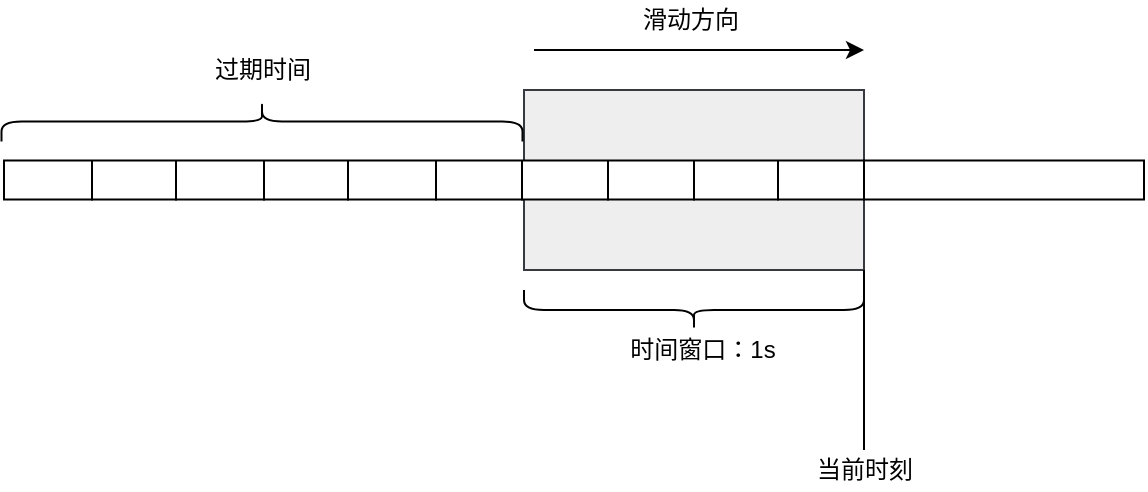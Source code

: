 <mxfile>
    <diagram id="FD3mG_LGwDCiwCLXzvtb" name="第 1 页">
        <mxGraphModel dx="569" dy="474" grid="1" gridSize="10" guides="1" tooltips="1" connect="1" arrows="1" fold="1" page="1" pageScale="1" pageWidth="827" pageHeight="1169" background="#ffffff" math="0" shadow="0">
            <root>
                <mxCell id="0"/>
                <mxCell id="1" parent="0"/>
                <mxCell id="2" value="" style="rounded=0;whiteSpace=wrap;html=1;fillColor=#eeeeee;strokeColor=#36393d;" parent="1" vertex="1">
                    <mxGeometry x="370" y="90" width="170" height="90" as="geometry"/>
                </mxCell>
                <mxCell id="4" value="" style="shape=curlyBracket;whiteSpace=wrap;html=1;rounded=1;rotation=-90;strokeColor=#000000;" parent="1" vertex="1">
                    <mxGeometry x="445" y="115" width="20" height="170" as="geometry"/>
                </mxCell>
                <mxCell id="6" value="时间窗口：1s" style="text;html=1;align=center;verticalAlign=middle;resizable=0;points=[];autosize=1;strokeColor=none;fillColor=none;fontColor=#000000;" parent="1" vertex="1">
                    <mxGeometry x="414" y="210" width="90" height="20" as="geometry"/>
                </mxCell>
                <mxCell id="7" value="" style="shape=table;html=1;whiteSpace=wrap;startSize=0;container=1;collapsible=0;childLayout=tableLayout;fontColor=#000000;strokeColor=#000000;" parent="1" vertex="1">
                    <mxGeometry x="110" y="125.25" width="430" height="19.5" as="geometry"/>
                </mxCell>
                <mxCell id="8" value="" style="shape=partialRectangle;html=1;whiteSpace=wrap;collapsible=0;dropTarget=0;pointerEvents=0;fillColor=none;top=0;left=0;bottom=0;right=0;points=[[0,0.5],[1,0.5]];portConstraint=eastwest;fontColor=#000000;strokeColor=#000000;" parent="7" vertex="1">
                    <mxGeometry width="430" height="20" as="geometry"/>
                </mxCell>
                <mxCell id="9" value="" style="shape=partialRectangle;html=1;whiteSpace=wrap;connectable=0;fillColor=none;top=0;left=0;bottom=0;right=0;overflow=hidden;pointerEvents=1;fontColor=#000000;strokeColor=#000000;" parent="8" vertex="1">
                    <mxGeometry width="44" height="20" as="geometry">
                        <mxRectangle width="44" height="20" as="alternateBounds"/>
                    </mxGeometry>
                </mxCell>
                <mxCell id="10" value="" style="shape=partialRectangle;html=1;whiteSpace=wrap;connectable=0;fillColor=none;top=0;left=0;bottom=0;right=0;overflow=hidden;pointerEvents=1;fontColor=#000000;strokeColor=#000000;" parent="8" vertex="1">
                    <mxGeometry x="44" width="42" height="20" as="geometry">
                        <mxRectangle width="42" height="20" as="alternateBounds"/>
                    </mxGeometry>
                </mxCell>
                <mxCell id="11" value="" style="shape=partialRectangle;html=1;whiteSpace=wrap;connectable=0;fillColor=none;top=0;left=0;bottom=0;right=0;overflow=hidden;pointerEvents=1;fontColor=#000000;strokeColor=#000000;" parent="8" vertex="1">
                    <mxGeometry x="86" width="44" height="20" as="geometry">
                        <mxRectangle width="44" height="20" as="alternateBounds"/>
                    </mxGeometry>
                </mxCell>
                <mxCell id="20" style="shape=partialRectangle;html=1;whiteSpace=wrap;connectable=0;fillColor=none;top=0;left=0;bottom=0;right=0;overflow=hidden;pointerEvents=1;fontColor=#000000;strokeColor=#000000;" parent="8" vertex="1">
                    <mxGeometry x="130" width="42" height="20" as="geometry">
                        <mxRectangle width="42" height="20" as="alternateBounds"/>
                    </mxGeometry>
                </mxCell>
                <mxCell id="21" style="shape=partialRectangle;html=1;whiteSpace=wrap;connectable=0;fillColor=none;top=0;left=0;bottom=0;right=0;overflow=hidden;pointerEvents=1;fontColor=#000000;strokeColor=#000000;" parent="8" vertex="1">
                    <mxGeometry x="172" width="44" height="20" as="geometry">
                        <mxRectangle width="44" height="20" as="alternateBounds"/>
                    </mxGeometry>
                </mxCell>
                <mxCell id="22" style="shape=partialRectangle;html=1;whiteSpace=wrap;connectable=0;fillColor=none;top=0;left=0;bottom=0;right=0;overflow=hidden;pointerEvents=1;fontColor=#000000;strokeColor=#000000;" parent="8" vertex="1">
                    <mxGeometry x="216" width="43" height="20" as="geometry">
                        <mxRectangle width="43" height="20" as="alternateBounds"/>
                    </mxGeometry>
                </mxCell>
                <mxCell id="23" style="shape=partialRectangle;html=1;whiteSpace=wrap;connectable=0;fillColor=none;top=0;left=0;bottom=0;right=0;overflow=hidden;pointerEvents=1;fontColor=#000000;strokeColor=#000000;" parent="8" vertex="1">
                    <mxGeometry x="259" width="43" height="20" as="geometry">
                        <mxRectangle width="43" height="20" as="alternateBounds"/>
                    </mxGeometry>
                </mxCell>
                <mxCell id="24" style="shape=partialRectangle;html=1;whiteSpace=wrap;connectable=0;fillColor=none;top=0;left=0;bottom=0;right=0;overflow=hidden;pointerEvents=1;fontColor=#000000;strokeColor=#000000;" parent="8" vertex="1">
                    <mxGeometry x="302" width="43" height="20" as="geometry">
                        <mxRectangle width="43" height="20" as="alternateBounds"/>
                    </mxGeometry>
                </mxCell>
                <mxCell id="25" style="shape=partialRectangle;html=1;whiteSpace=wrap;connectable=0;fillColor=none;top=0;left=0;bottom=0;right=0;overflow=hidden;pointerEvents=1;fontColor=#000000;strokeColor=#000000;" parent="8" vertex="1">
                    <mxGeometry x="345" width="42" height="20" as="geometry">
                        <mxRectangle width="42" height="20" as="alternateBounds"/>
                    </mxGeometry>
                </mxCell>
                <mxCell id="26" style="shape=partialRectangle;html=1;whiteSpace=wrap;connectable=0;fillColor=none;top=0;left=0;bottom=0;right=0;overflow=hidden;pointerEvents=1;fontColor=#000000;strokeColor=#000000;" parent="8" vertex="1">
                    <mxGeometry x="387" width="43" height="20" as="geometry">
                        <mxRectangle width="43" height="20" as="alternateBounds"/>
                    </mxGeometry>
                </mxCell>
                <mxCell id="27" value="" style="endArrow=none;html=1;fontColor=#000000;entryX=1;entryY=1;entryDx=0;entryDy=0;strokeColor=#000000;" parent="1" target="2" edge="1">
                    <mxGeometry width="50" height="50" relative="1" as="geometry">
                        <mxPoint x="540" y="270" as="sourcePoint"/>
                        <mxPoint x="360" y="160" as="targetPoint"/>
                    </mxGeometry>
                </mxCell>
                <mxCell id="28" value="当前时刻" style="text;html=1;align=center;verticalAlign=middle;resizable=0;points=[];autosize=1;strokeColor=none;fillColor=none;fontColor=#000000;" parent="1" vertex="1">
                    <mxGeometry x="510" y="270" width="60" height="20" as="geometry"/>
                </mxCell>
                <mxCell id="29" value="" style="shape=curlyBracket;whiteSpace=wrap;html=1;rounded=1;fontColor=#000000;strokeColor=#000000;rotation=90;" parent="1" vertex="1">
                    <mxGeometry x="229" y="-24.5" width="20" height="260.5" as="geometry"/>
                </mxCell>
                <mxCell id="30" value="过期时间" style="text;html=1;align=center;verticalAlign=middle;resizable=0;points=[];autosize=1;strokeColor=none;fillColor=none;fontColor=#000000;" parent="1" vertex="1">
                    <mxGeometry x="209" y="70" width="60" height="20" as="geometry"/>
                </mxCell>
                <mxCell id="33" value="" style="shape=table;html=1;whiteSpace=wrap;startSize=0;container=1;collapsible=0;childLayout=tableLayout;fontColor=#000000;strokeColor=#000000;" vertex="1" parent="1">
                    <mxGeometry x="540" y="125.25" width="140" height="19.5" as="geometry"/>
                </mxCell>
                <mxCell id="34" value="" style="shape=partialRectangle;html=1;whiteSpace=wrap;collapsible=0;dropTarget=0;pointerEvents=0;fillColor=none;top=0;left=0;bottom=0;right=0;points=[[0,0.5],[1,0.5]];portConstraint=eastwest;fontColor=#000000;strokeColor=#000000;" vertex="1" parent="33">
                    <mxGeometry width="140" height="20" as="geometry"/>
                </mxCell>
                <mxCell id="35" value="" style="shape=partialRectangle;html=1;whiteSpace=wrap;connectable=0;fillColor=none;top=0;left=0;bottom=0;right=0;overflow=hidden;pointerEvents=1;fontColor=#000000;strokeColor=#000000;" vertex="1" parent="34">
                    <mxGeometry width="140" height="20" as="geometry">
                        <mxRectangle width="140" height="20" as="alternateBounds"/>
                    </mxGeometry>
                </mxCell>
                <mxCell id="45" value="" style="endArrow=classic;html=1;strokeColor=#000000;" edge="1" parent="1">
                    <mxGeometry width="50" height="50" relative="1" as="geometry">
                        <mxPoint x="375" y="70" as="sourcePoint"/>
                        <mxPoint x="540" y="70" as="targetPoint"/>
                    </mxGeometry>
                </mxCell>
                <mxCell id="46" value="滑动方向" style="text;html=1;align=center;verticalAlign=middle;resizable=0;points=[];autosize=1;fontColor=#000000;" vertex="1" parent="1">
                    <mxGeometry x="423" y="45" width="60" height="20" as="geometry"/>
                </mxCell>
            </root>
        </mxGraphModel>
    </diagram>
</mxfile>